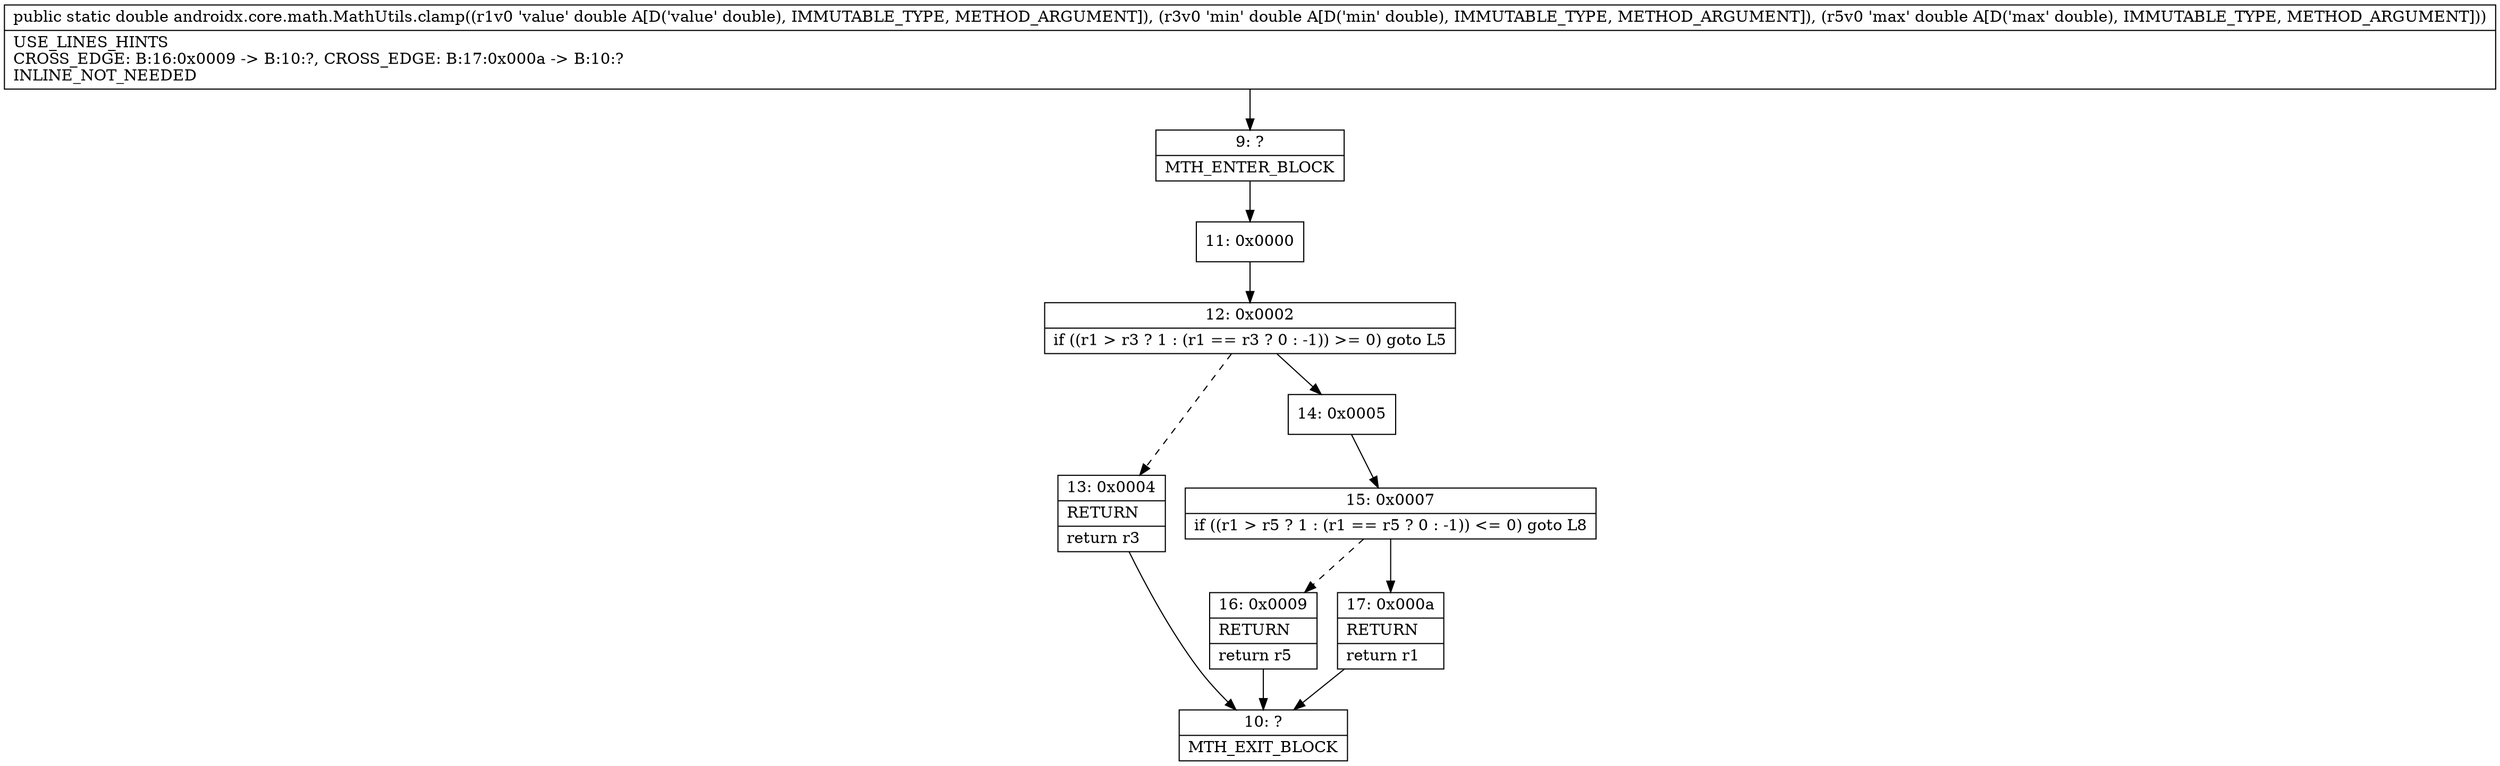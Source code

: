 digraph "CFG forandroidx.core.math.MathUtils.clamp(DDD)D" {
Node_9 [shape=record,label="{9\:\ ?|MTH_ENTER_BLOCK\l}"];
Node_11 [shape=record,label="{11\:\ 0x0000}"];
Node_12 [shape=record,label="{12\:\ 0x0002|if ((r1 \> r3 ? 1 : (r1 == r3 ? 0 : \-1)) \>= 0) goto L5\l}"];
Node_13 [shape=record,label="{13\:\ 0x0004|RETURN\l|return r3\l}"];
Node_10 [shape=record,label="{10\:\ ?|MTH_EXIT_BLOCK\l}"];
Node_14 [shape=record,label="{14\:\ 0x0005}"];
Node_15 [shape=record,label="{15\:\ 0x0007|if ((r1 \> r5 ? 1 : (r1 == r5 ? 0 : \-1)) \<= 0) goto L8\l}"];
Node_16 [shape=record,label="{16\:\ 0x0009|RETURN\l|return r5\l}"];
Node_17 [shape=record,label="{17\:\ 0x000a|RETURN\l|return r1\l}"];
MethodNode[shape=record,label="{public static double androidx.core.math.MathUtils.clamp((r1v0 'value' double A[D('value' double), IMMUTABLE_TYPE, METHOD_ARGUMENT]), (r3v0 'min' double A[D('min' double), IMMUTABLE_TYPE, METHOD_ARGUMENT]), (r5v0 'max' double A[D('max' double), IMMUTABLE_TYPE, METHOD_ARGUMENT]))  | USE_LINES_HINTS\lCROSS_EDGE: B:16:0x0009 \-\> B:10:?, CROSS_EDGE: B:17:0x000a \-\> B:10:?\lINLINE_NOT_NEEDED\l}"];
MethodNode -> Node_9;Node_9 -> Node_11;
Node_11 -> Node_12;
Node_12 -> Node_13[style=dashed];
Node_12 -> Node_14;
Node_13 -> Node_10;
Node_14 -> Node_15;
Node_15 -> Node_16[style=dashed];
Node_15 -> Node_17;
Node_16 -> Node_10;
Node_17 -> Node_10;
}

